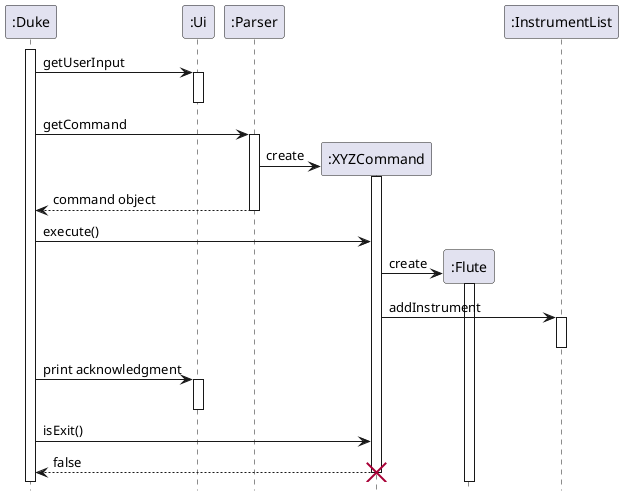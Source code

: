@startuml
hide footbox
participant Duke as ":Duke"
activate Duke
participant Ui as ":Ui"
participant Parser as ":Parser"

    Duke -> Ui : getUserInput
    activate Ui
    deactivate Ui
    Duke -> Parser : getCommand
    activate Parser
    Parser -> ":XYZCommand" ** : create
    activate ":XYZCommand"
    Duke <-- Parser : command object
    deactivate Parser
    Duke -> ":XYZCommand" : execute()
    ":XYZCommand" -> ":Flute" ** : create
    activate ":Flute"
    ":XYZCommand" -> ":InstrumentList" : addInstrument
    activate ":InstrumentList"
    deactivate ":InstrumentList"
    Duke -> Ui : print acknowledgment
    activate Ui
    deactivate Ui
    Duke -> ":XYZCommand" : isExit()
    Duke <-- ":XYZCommand" : false
    destroy ":XYZCommand"

@enduml